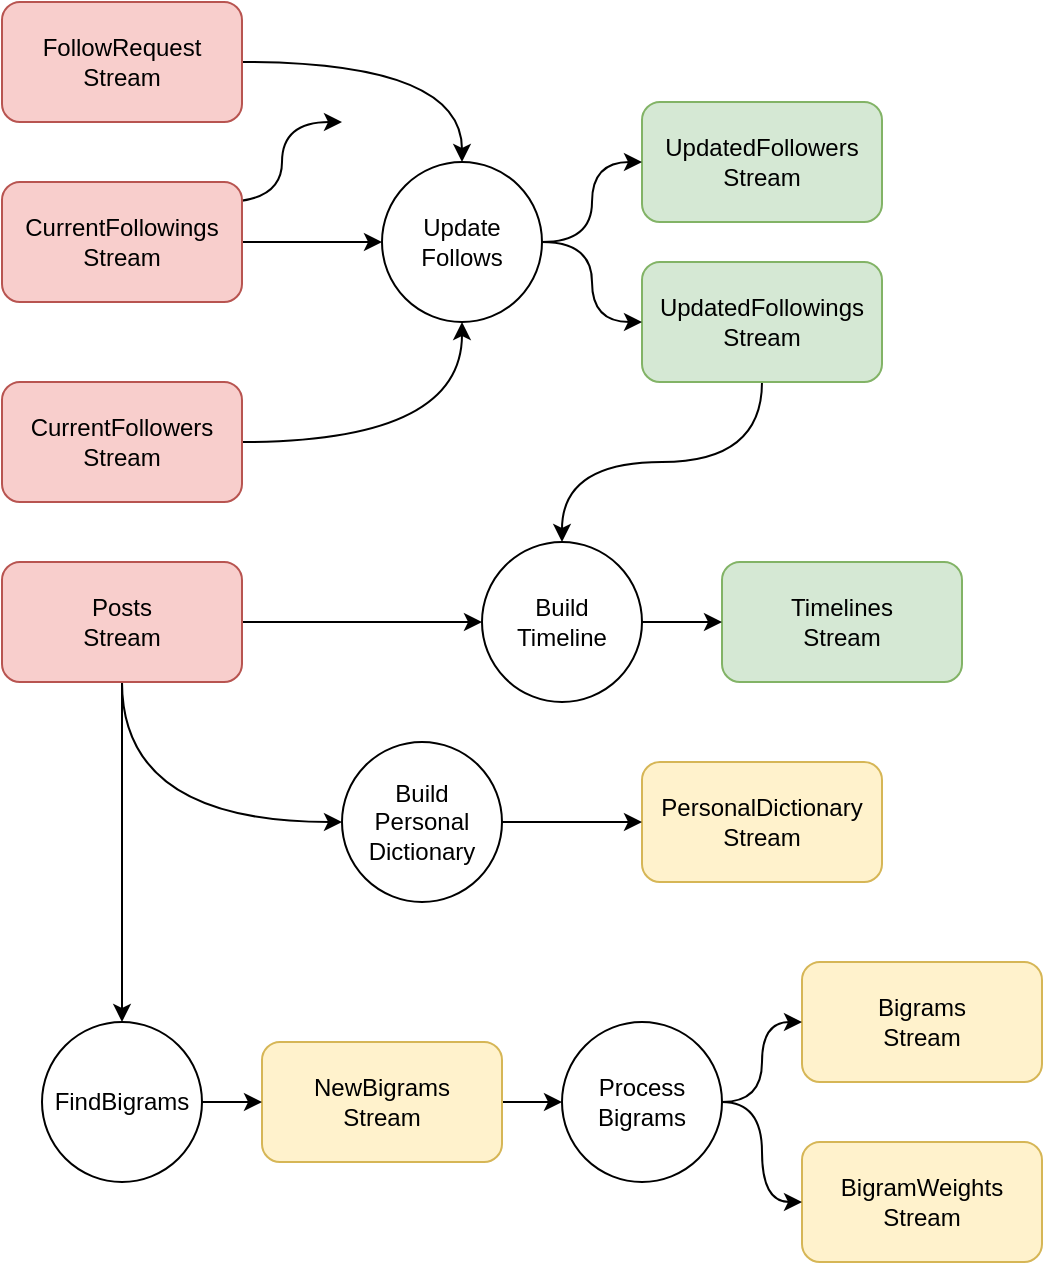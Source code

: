 <mxfile version="14.6.11" type="device"><diagram id="JLejQ_-pHV9k79WDn4vu" name="Page-1"><mxGraphModel dx="1038" dy="536" grid="1" gridSize="10" guides="1" tooltips="1" connect="1" arrows="1" fold="1" page="1" pageScale="1" pageWidth="827" pageHeight="1169" math="0" shadow="0"><root><mxCell id="0"/><mxCell id="1" parent="0"/><mxCell id="Sl7s-AR7URShg2lnCUr_-16" style="edgeStyle=orthogonalEdgeStyle;rounded=0;orthogonalLoop=1;jettySize=auto;html=1;" edge="1" parent="1" target="Sl7s-AR7URShg2lnCUr_-2"><mxGeometry relative="1" as="geometry"><mxPoint x="95" y="50" as="sourcePoint"/></mxGeometry></mxCell><mxCell id="Sl7s-AR7URShg2lnCUr_-19" style="edgeStyle=orthogonalEdgeStyle;rounded=0;orthogonalLoop=1;jettySize=auto;html=1;curved=1;" edge="1" parent="1" target="Sl7s-AR7URShg2lnCUr_-3"><mxGeometry relative="1" as="geometry"><mxPoint x="230" y="150" as="sourcePoint"/></mxGeometry></mxCell><mxCell id="Sl7s-AR7URShg2lnCUr_-20" style="edgeStyle=orthogonalEdgeStyle;rounded=0;orthogonalLoop=1;jettySize=auto;html=1;entryX=0;entryY=0.5;entryDx=0;entryDy=0;curved=1;" edge="1" parent="1" target="Sl7s-AR7URShg2lnCUr_-4"><mxGeometry relative="1" as="geometry"><mxPoint x="230" y="150" as="sourcePoint"/></mxGeometry></mxCell><mxCell id="Sl7s-AR7URShg2lnCUr_-29" style="edgeStyle=orthogonalEdgeStyle;rounded=0;orthogonalLoop=1;jettySize=auto;html=1;curved=1;" edge="1" parent="1" target="Sl7s-AR7URShg2lnCUr_-3"><mxGeometry relative="1" as="geometry"><mxPoint x="230" y="150" as="sourcePoint"/><mxPoint x="290" y="110" as="targetPoint"/><Array as="points"><mxPoint x="260" y="150"/><mxPoint x="260" y="110"/></Array></mxGeometry></mxCell><mxCell id="Sl7s-AR7URShg2lnCUr_-84" style="edgeStyle=orthogonalEdgeStyle;curved=1;rounded=0;orthogonalLoop=1;jettySize=auto;html=1;" edge="1" parent="1" source="Sl7s-AR7URShg2lnCUr_-75" target="Sl7s-AR7URShg2lnCUr_-83"><mxGeometry relative="1" as="geometry"/></mxCell><mxCell id="Sl7s-AR7URShg2lnCUr_-75" value="&lt;div&gt;FollowRequest&lt;/div&gt;&lt;div&gt;Stream&lt;br&gt;&lt;/div&gt;" style="rounded=1;whiteSpace=wrap;html=1;fillColor=#f8cecc;strokeColor=#b85450;" vertex="1" parent="1"><mxGeometry x="120" y="50" width="120" height="60" as="geometry"/></mxCell><mxCell id="Sl7s-AR7URShg2lnCUr_-85" style="edgeStyle=orthogonalEdgeStyle;curved=1;rounded=0;orthogonalLoop=1;jettySize=auto;html=1;" edge="1" parent="1" source="Sl7s-AR7URShg2lnCUr_-76" target="Sl7s-AR7URShg2lnCUr_-83"><mxGeometry relative="1" as="geometry"/></mxCell><mxCell id="Sl7s-AR7URShg2lnCUr_-76" value="&lt;div&gt;CurrentFollowings&lt;/div&gt;&lt;div&gt;Stream&lt;br&gt;&lt;/div&gt;" style="rounded=1;whiteSpace=wrap;html=1;fillColor=#f8cecc;strokeColor=#b85450;" vertex="1" parent="1"><mxGeometry x="120" y="140" width="120" height="60" as="geometry"/></mxCell><mxCell id="Sl7s-AR7URShg2lnCUr_-86" style="edgeStyle=orthogonalEdgeStyle;curved=1;rounded=0;orthogonalLoop=1;jettySize=auto;html=1;" edge="1" parent="1" source="Sl7s-AR7URShg2lnCUr_-78" target="Sl7s-AR7URShg2lnCUr_-83"><mxGeometry relative="1" as="geometry"/></mxCell><mxCell id="Sl7s-AR7URShg2lnCUr_-78" value="&lt;div&gt;CurrentFollowers&lt;/div&gt;&lt;div&gt;Stream&lt;br&gt;&lt;/div&gt;" style="rounded=1;whiteSpace=wrap;html=1;fillColor=#f8cecc;strokeColor=#b85450;" vertex="1" parent="1"><mxGeometry x="120" y="240" width="120" height="60" as="geometry"/></mxCell><mxCell id="Sl7s-AR7URShg2lnCUr_-90" style="edgeStyle=orthogonalEdgeStyle;curved=1;rounded=0;orthogonalLoop=1;jettySize=auto;html=1;" edge="1" parent="1" source="Sl7s-AR7URShg2lnCUr_-79" target="Sl7s-AR7URShg2lnCUr_-87"><mxGeometry relative="1" as="geometry"/></mxCell><mxCell id="Sl7s-AR7URShg2lnCUr_-104" style="edgeStyle=orthogonalEdgeStyle;curved=1;rounded=0;orthogonalLoop=1;jettySize=auto;html=1;" edge="1" parent="1" source="Sl7s-AR7URShg2lnCUr_-79" target="Sl7s-AR7URShg2lnCUr_-98"><mxGeometry relative="1" as="geometry"/></mxCell><mxCell id="Sl7s-AR7URShg2lnCUr_-105" style="edgeStyle=orthogonalEdgeStyle;curved=1;rounded=0;orthogonalLoop=1;jettySize=auto;html=1;" edge="1" parent="1" source="Sl7s-AR7URShg2lnCUr_-79" target="Sl7s-AR7URShg2lnCUr_-97"><mxGeometry relative="1" as="geometry"><Array as="points"><mxPoint x="180" y="460"/></Array></mxGeometry></mxCell><mxCell id="Sl7s-AR7URShg2lnCUr_-79" value="&lt;div&gt;Posts&lt;/div&gt;&lt;div&gt;Stream&lt;br&gt;&lt;/div&gt;" style="rounded=1;whiteSpace=wrap;html=1;fillColor=#f8cecc;strokeColor=#b85450;" vertex="1" parent="1"><mxGeometry x="120" y="330" width="120" height="60" as="geometry"/></mxCell><mxCell id="Sl7s-AR7URShg2lnCUr_-91" style="edgeStyle=orthogonalEdgeStyle;curved=1;rounded=0;orthogonalLoop=1;jettySize=auto;html=1;" edge="1" parent="1" source="Sl7s-AR7URShg2lnCUr_-80" target="Sl7s-AR7URShg2lnCUr_-87"><mxGeometry relative="1" as="geometry"/></mxCell><mxCell id="Sl7s-AR7URShg2lnCUr_-80" value="&lt;div&gt;UpdatedFollowings&lt;/div&gt;&lt;div&gt;Stream&lt;br&gt;&lt;/div&gt;" style="rounded=1;whiteSpace=wrap;html=1;fillColor=#d5e8d4;strokeColor=#82b366;" vertex="1" parent="1"><mxGeometry x="440" y="180" width="120" height="60" as="geometry"/></mxCell><mxCell id="Sl7s-AR7URShg2lnCUr_-81" value="&lt;div&gt;UpdatedFollowers&lt;/div&gt;&lt;div&gt;Stream&lt;br&gt;&lt;/div&gt;" style="rounded=1;whiteSpace=wrap;html=1;fillColor=#d5e8d4;strokeColor=#82b366;" vertex="1" parent="1"><mxGeometry x="440" y="100" width="120" height="60" as="geometry"/></mxCell><mxCell id="Sl7s-AR7URShg2lnCUr_-82" value="&lt;div&gt;Timelines&lt;/div&gt;&lt;div&gt;Stream&lt;/div&gt;" style="rounded=1;whiteSpace=wrap;html=1;fillColor=#d5e8d4;strokeColor=#82b366;" vertex="1" parent="1"><mxGeometry x="480" y="330" width="120" height="60" as="geometry"/></mxCell><mxCell id="Sl7s-AR7URShg2lnCUr_-88" style="edgeStyle=orthogonalEdgeStyle;curved=1;rounded=0;orthogonalLoop=1;jettySize=auto;html=1;" edge="1" parent="1" source="Sl7s-AR7URShg2lnCUr_-83" target="Sl7s-AR7URShg2lnCUr_-80"><mxGeometry relative="1" as="geometry"/></mxCell><mxCell id="Sl7s-AR7URShg2lnCUr_-89" style="edgeStyle=orthogonalEdgeStyle;curved=1;rounded=0;orthogonalLoop=1;jettySize=auto;html=1;" edge="1" parent="1" source="Sl7s-AR7URShg2lnCUr_-83" target="Sl7s-AR7URShg2lnCUr_-81"><mxGeometry relative="1" as="geometry"/></mxCell><mxCell id="Sl7s-AR7URShg2lnCUr_-83" value="&lt;div&gt;Update&lt;/div&gt;&lt;div&gt;Follows&lt;br&gt;&lt;/div&gt;" style="ellipse;whiteSpace=wrap;html=1;aspect=fixed;" vertex="1" parent="1"><mxGeometry x="310" y="130" width="80" height="80" as="geometry"/></mxCell><mxCell id="Sl7s-AR7URShg2lnCUr_-92" style="edgeStyle=orthogonalEdgeStyle;curved=1;rounded=0;orthogonalLoop=1;jettySize=auto;html=1;" edge="1" parent="1" source="Sl7s-AR7URShg2lnCUr_-87" target="Sl7s-AR7URShg2lnCUr_-82"><mxGeometry relative="1" as="geometry"/></mxCell><mxCell id="Sl7s-AR7URShg2lnCUr_-87" value="&lt;div&gt;Build&lt;/div&gt;&lt;div&gt;Timeline&lt;br&gt;&lt;/div&gt;" style="ellipse;whiteSpace=wrap;html=1;aspect=fixed;" vertex="1" parent="1"><mxGeometry x="360" y="320" width="80" height="80" as="geometry"/></mxCell><mxCell id="Sl7s-AR7URShg2lnCUr_-102" style="edgeStyle=orthogonalEdgeStyle;curved=1;rounded=0;orthogonalLoop=1;jettySize=auto;html=1;" edge="1" parent="1" source="Sl7s-AR7URShg2lnCUr_-93" target="Sl7s-AR7URShg2lnCUr_-99"><mxGeometry relative="1" as="geometry"/></mxCell><mxCell id="Sl7s-AR7URShg2lnCUr_-93" value="&lt;div&gt;NewBigrams&lt;/div&gt;&lt;div&gt;Stream&lt;br&gt;&lt;/div&gt;" style="rounded=1;whiteSpace=wrap;html=1;fillColor=#fff2cc;strokeColor=#d6b656;" vertex="1" parent="1"><mxGeometry x="250" y="570" width="120" height="60" as="geometry"/></mxCell><mxCell id="Sl7s-AR7URShg2lnCUr_-94" value="&lt;div&gt;Bigrams&lt;/div&gt;&lt;div&gt;Stream&lt;br&gt;&lt;/div&gt;" style="rounded=1;whiteSpace=wrap;html=1;fillColor=#fff2cc;strokeColor=#d6b656;" vertex="1" parent="1"><mxGeometry x="520" y="530" width="120" height="60" as="geometry"/></mxCell><mxCell id="Sl7s-AR7URShg2lnCUr_-95" value="&lt;div&gt;BigramWeights&lt;/div&gt;&lt;div&gt;Stream&lt;br&gt;&lt;/div&gt;" style="rounded=1;whiteSpace=wrap;html=1;fillColor=#fff2cc;strokeColor=#d6b656;" vertex="1" parent="1"><mxGeometry x="520" y="620" width="120" height="60" as="geometry"/></mxCell><mxCell id="Sl7s-AR7URShg2lnCUr_-96" value="&lt;div&gt;PersonalDictionary&lt;/div&gt;&lt;div&gt;Stream&lt;br&gt;&lt;/div&gt;" style="rounded=1;whiteSpace=wrap;html=1;fillColor=#fff2cc;strokeColor=#d6b656;" vertex="1" parent="1"><mxGeometry x="440" y="430" width="120" height="60" as="geometry"/></mxCell><mxCell id="Sl7s-AR7URShg2lnCUr_-103" style="edgeStyle=orthogonalEdgeStyle;curved=1;rounded=0;orthogonalLoop=1;jettySize=auto;html=1;" edge="1" parent="1" source="Sl7s-AR7URShg2lnCUr_-97" target="Sl7s-AR7URShg2lnCUr_-96"><mxGeometry relative="1" as="geometry"/></mxCell><mxCell id="Sl7s-AR7URShg2lnCUr_-97" value="&lt;div&gt;Build&lt;/div&gt;&lt;div&gt;Personal&lt;/div&gt;&lt;div&gt;Dictionary&lt;br&gt;&lt;/div&gt;" style="ellipse;whiteSpace=wrap;html=1;aspect=fixed;" vertex="1" parent="1"><mxGeometry x="290" y="420" width="80" height="80" as="geometry"/></mxCell><mxCell id="Sl7s-AR7URShg2lnCUr_-106" style="edgeStyle=orthogonalEdgeStyle;curved=1;rounded=0;orthogonalLoop=1;jettySize=auto;html=1;" edge="1" parent="1" source="Sl7s-AR7URShg2lnCUr_-98" target="Sl7s-AR7URShg2lnCUr_-93"><mxGeometry relative="1" as="geometry"/></mxCell><mxCell id="Sl7s-AR7URShg2lnCUr_-98" value="FindBigrams" style="ellipse;whiteSpace=wrap;html=1;aspect=fixed;" vertex="1" parent="1"><mxGeometry x="140" y="560" width="80" height="80" as="geometry"/></mxCell><mxCell id="Sl7s-AR7URShg2lnCUr_-100" style="edgeStyle=orthogonalEdgeStyle;curved=1;rounded=0;orthogonalLoop=1;jettySize=auto;html=1;" edge="1" parent="1" source="Sl7s-AR7URShg2lnCUr_-99" target="Sl7s-AR7URShg2lnCUr_-94"><mxGeometry relative="1" as="geometry"/></mxCell><mxCell id="Sl7s-AR7URShg2lnCUr_-101" style="edgeStyle=orthogonalEdgeStyle;curved=1;rounded=0;orthogonalLoop=1;jettySize=auto;html=1;" edge="1" parent="1" source="Sl7s-AR7URShg2lnCUr_-99" target="Sl7s-AR7URShg2lnCUr_-95"><mxGeometry relative="1" as="geometry"/></mxCell><mxCell id="Sl7s-AR7URShg2lnCUr_-99" value="&lt;div&gt;Process&lt;/div&gt;&lt;div&gt;Bigrams&lt;br&gt;&lt;/div&gt;" style="ellipse;whiteSpace=wrap;html=1;aspect=fixed;" vertex="1" parent="1"><mxGeometry x="400" y="560" width="80" height="80" as="geometry"/></mxCell></root></mxGraphModel></diagram></mxfile>